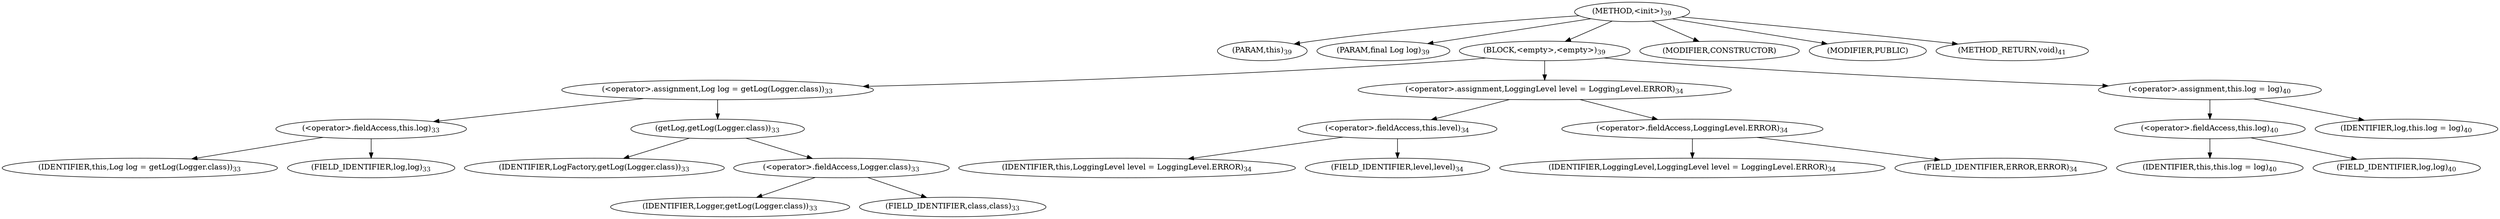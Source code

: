 digraph "&lt;init&gt;" {  
"63" [label = <(METHOD,&lt;init&gt;)<SUB>39</SUB>> ]
"4" [label = <(PARAM,this)<SUB>39</SUB>> ]
"64" [label = <(PARAM,final Log log)<SUB>39</SUB>> ]
"65" [label = <(BLOCK,&lt;empty&gt;,&lt;empty&gt;)<SUB>39</SUB>> ]
"66" [label = <(&lt;operator&gt;.assignment,Log log = getLog(Logger.class))<SUB>33</SUB>> ]
"67" [label = <(&lt;operator&gt;.fieldAccess,this.log)<SUB>33</SUB>> ]
"68" [label = <(IDENTIFIER,this,Log log = getLog(Logger.class))<SUB>33</SUB>> ]
"69" [label = <(FIELD_IDENTIFIER,log,log)<SUB>33</SUB>> ]
"70" [label = <(getLog,getLog(Logger.class))<SUB>33</SUB>> ]
"71" [label = <(IDENTIFIER,LogFactory,getLog(Logger.class))<SUB>33</SUB>> ]
"72" [label = <(&lt;operator&gt;.fieldAccess,Logger.class)<SUB>33</SUB>> ]
"73" [label = <(IDENTIFIER,Logger,getLog(Logger.class))<SUB>33</SUB>> ]
"74" [label = <(FIELD_IDENTIFIER,class,class)<SUB>33</SUB>> ]
"75" [label = <(&lt;operator&gt;.assignment,LoggingLevel level = LoggingLevel.ERROR)<SUB>34</SUB>> ]
"76" [label = <(&lt;operator&gt;.fieldAccess,this.level)<SUB>34</SUB>> ]
"77" [label = <(IDENTIFIER,this,LoggingLevel level = LoggingLevel.ERROR)<SUB>34</SUB>> ]
"78" [label = <(FIELD_IDENTIFIER,level,level)<SUB>34</SUB>> ]
"79" [label = <(&lt;operator&gt;.fieldAccess,LoggingLevel.ERROR)<SUB>34</SUB>> ]
"80" [label = <(IDENTIFIER,LoggingLevel,LoggingLevel level = LoggingLevel.ERROR)<SUB>34</SUB>> ]
"81" [label = <(FIELD_IDENTIFIER,ERROR,ERROR)<SUB>34</SUB>> ]
"82" [label = <(&lt;operator&gt;.assignment,this.log = log)<SUB>40</SUB>> ]
"83" [label = <(&lt;operator&gt;.fieldAccess,this.log)<SUB>40</SUB>> ]
"3" [label = <(IDENTIFIER,this,this.log = log)<SUB>40</SUB>> ]
"84" [label = <(FIELD_IDENTIFIER,log,log)<SUB>40</SUB>> ]
"85" [label = <(IDENTIFIER,log,this.log = log)<SUB>40</SUB>> ]
"86" [label = <(MODIFIER,CONSTRUCTOR)> ]
"87" [label = <(MODIFIER,PUBLIC)> ]
"88" [label = <(METHOD_RETURN,void)<SUB>41</SUB>> ]
  "63" -> "4" 
  "63" -> "64" 
  "63" -> "65" 
  "63" -> "86" 
  "63" -> "87" 
  "63" -> "88" 
  "65" -> "66" 
  "65" -> "75" 
  "65" -> "82" 
  "66" -> "67" 
  "66" -> "70" 
  "67" -> "68" 
  "67" -> "69" 
  "70" -> "71" 
  "70" -> "72" 
  "72" -> "73" 
  "72" -> "74" 
  "75" -> "76" 
  "75" -> "79" 
  "76" -> "77" 
  "76" -> "78" 
  "79" -> "80" 
  "79" -> "81" 
  "82" -> "83" 
  "82" -> "85" 
  "83" -> "3" 
  "83" -> "84" 
}
